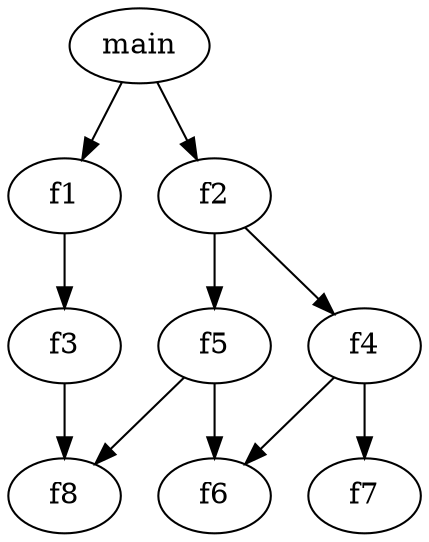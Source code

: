 digraph {
	0 [label=main]
	1 [label=f1]
	0 -> 1
	2 [label=f2]
	0 -> 2
	3 [label=f3]
	1 -> 3
	4 [label=f4]
	2 -> 4
	5 [label=f5]
	2 -> 5
	6 [label=f6]
	4 -> 6
	7 [label=f7]
	4 -> 7
	8 [label=f8]
	5 -> 8
	3 -> 8
	5 -> 6
}
